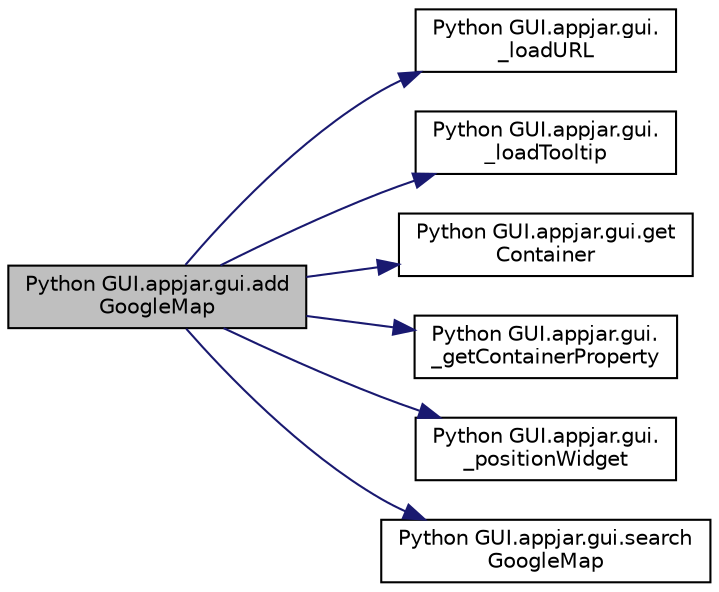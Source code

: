 digraph "Python GUI.appjar.gui.addGoogleMap"
{
  edge [fontname="Helvetica",fontsize="10",labelfontname="Helvetica",labelfontsize="10"];
  node [fontname="Helvetica",fontsize="10",shape=record];
  rankdir="LR";
  Node353 [label="Python GUI.appjar.gui.add\lGoogleMap",height=0.2,width=0.4,color="black", fillcolor="grey75", style="filled", fontcolor="black"];
  Node353 -> Node354 [color="midnightblue",fontsize="10",style="solid"];
  Node354 [label="Python GUI.appjar.gui.\l_loadURL",height=0.2,width=0.4,color="black", fillcolor="white", style="filled",URL="$class_python_01_g_u_i_1_1appjar_1_1gui.html#ac48d1919fe331a0a1d27df11d38196bf"];
  Node353 -> Node355 [color="midnightblue",fontsize="10",style="solid"];
  Node355 [label="Python GUI.appjar.gui.\l_loadTooltip",height=0.2,width=0.4,color="black", fillcolor="white", style="filled",URL="$class_python_01_g_u_i_1_1appjar_1_1gui.html#aa24fd2c8cc5fce4e5bad5592ebb5a806"];
  Node353 -> Node356 [color="midnightblue",fontsize="10",style="solid"];
  Node356 [label="Python GUI.appjar.gui.get\lContainer",height=0.2,width=0.4,color="black", fillcolor="white", style="filled",URL="$class_python_01_g_u_i_1_1appjar_1_1gui.html#aa89c83e95e3952f6cc39fc23dffa15ce"];
  Node353 -> Node357 [color="midnightblue",fontsize="10",style="solid"];
  Node357 [label="Python GUI.appjar.gui.\l_getContainerProperty",height=0.2,width=0.4,color="black", fillcolor="white", style="filled",URL="$class_python_01_g_u_i_1_1appjar_1_1gui.html#aa0cf90816634eb9855a518e37d864ec1"];
  Node353 -> Node358 [color="midnightblue",fontsize="10",style="solid"];
  Node358 [label="Python GUI.appjar.gui.\l_positionWidget",height=0.2,width=0.4,color="black", fillcolor="white", style="filled",URL="$class_python_01_g_u_i_1_1appjar_1_1gui.html#a994cf4bbd47f434233271d3d8b0eb4c6"];
  Node353 -> Node359 [color="midnightblue",fontsize="10",style="solid"];
  Node359 [label="Python GUI.appjar.gui.search\lGoogleMap",height=0.2,width=0.4,color="black", fillcolor="white", style="filled",URL="$class_python_01_g_u_i_1_1appjar_1_1gui.html#a9c80b4f2912e43f0548f7f18da6ae7f1"];
}
